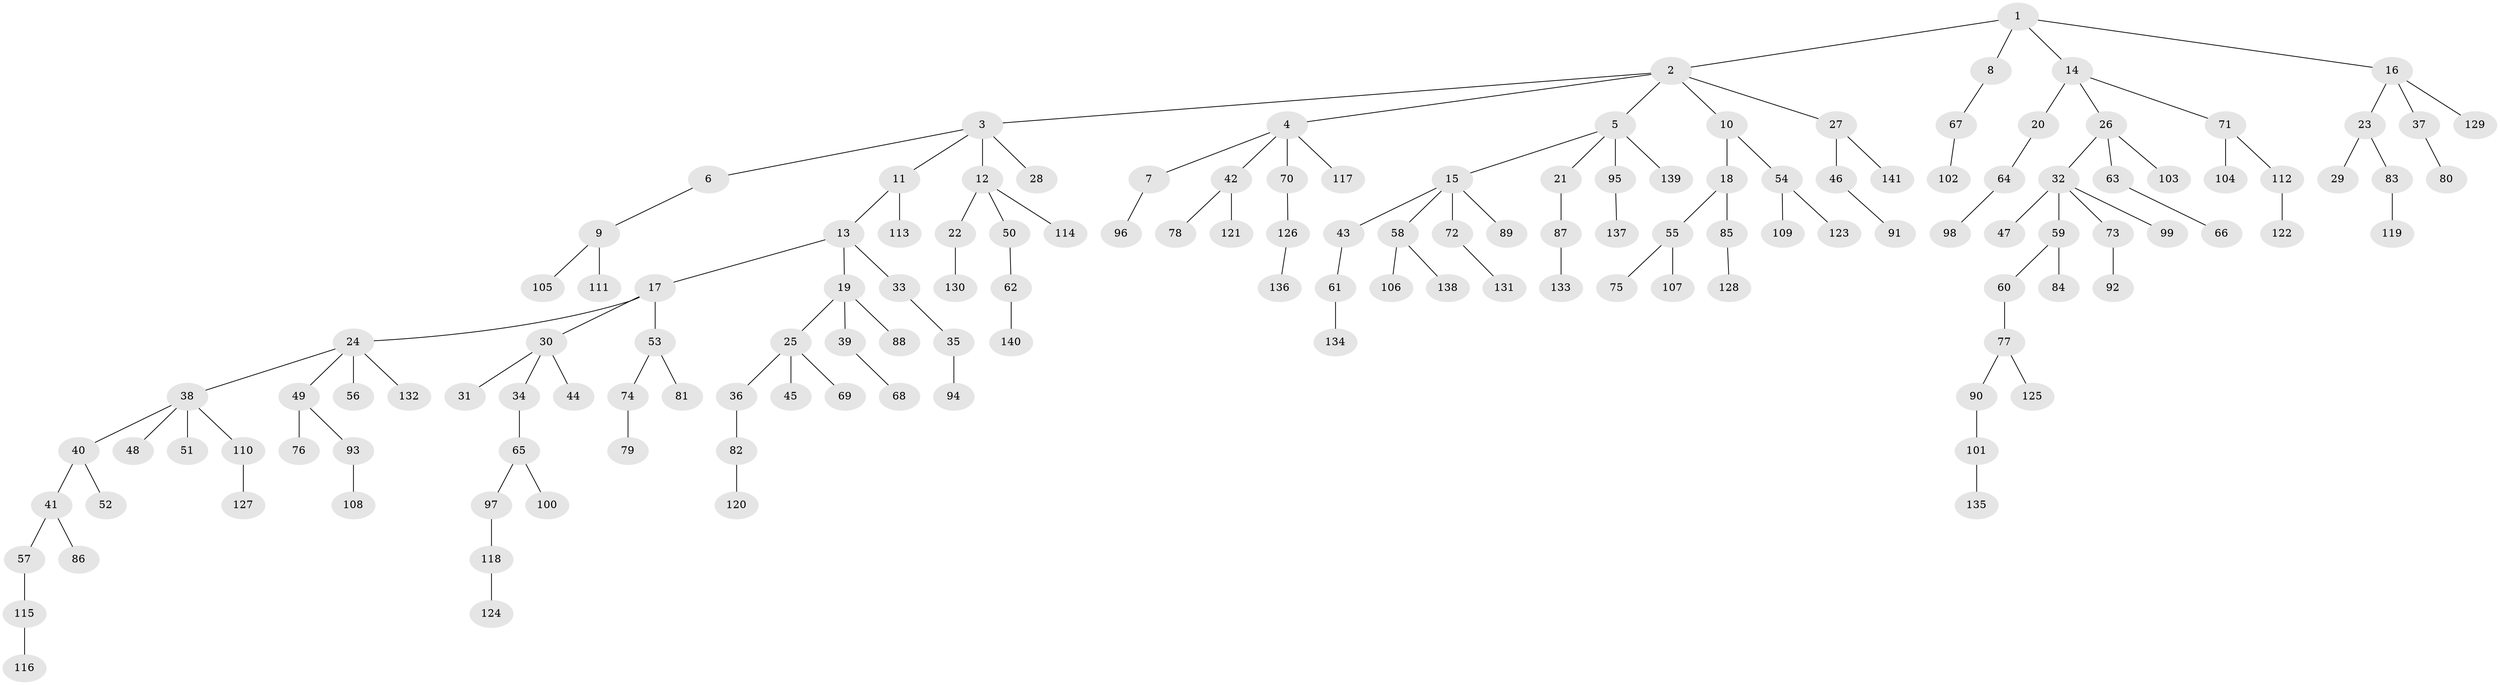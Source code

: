 // coarse degree distribution, {6: 0.017857142857142856, 4: 0.05357142857142857, 3: 0.19642857142857142, 1: 0.4107142857142857, 2: 0.32142857142857145}
// Generated by graph-tools (version 1.1) at 2025/37/03/04/25 23:37:16]
// undirected, 141 vertices, 140 edges
graph export_dot {
  node [color=gray90,style=filled];
  1;
  2;
  3;
  4;
  5;
  6;
  7;
  8;
  9;
  10;
  11;
  12;
  13;
  14;
  15;
  16;
  17;
  18;
  19;
  20;
  21;
  22;
  23;
  24;
  25;
  26;
  27;
  28;
  29;
  30;
  31;
  32;
  33;
  34;
  35;
  36;
  37;
  38;
  39;
  40;
  41;
  42;
  43;
  44;
  45;
  46;
  47;
  48;
  49;
  50;
  51;
  52;
  53;
  54;
  55;
  56;
  57;
  58;
  59;
  60;
  61;
  62;
  63;
  64;
  65;
  66;
  67;
  68;
  69;
  70;
  71;
  72;
  73;
  74;
  75;
  76;
  77;
  78;
  79;
  80;
  81;
  82;
  83;
  84;
  85;
  86;
  87;
  88;
  89;
  90;
  91;
  92;
  93;
  94;
  95;
  96;
  97;
  98;
  99;
  100;
  101;
  102;
  103;
  104;
  105;
  106;
  107;
  108;
  109;
  110;
  111;
  112;
  113;
  114;
  115;
  116;
  117;
  118;
  119;
  120;
  121;
  122;
  123;
  124;
  125;
  126;
  127;
  128;
  129;
  130;
  131;
  132;
  133;
  134;
  135;
  136;
  137;
  138;
  139;
  140;
  141;
  1 -- 2;
  1 -- 8;
  1 -- 14;
  1 -- 16;
  2 -- 3;
  2 -- 4;
  2 -- 5;
  2 -- 10;
  2 -- 27;
  3 -- 6;
  3 -- 11;
  3 -- 12;
  3 -- 28;
  4 -- 7;
  4 -- 42;
  4 -- 70;
  4 -- 117;
  5 -- 15;
  5 -- 21;
  5 -- 95;
  5 -- 139;
  6 -- 9;
  7 -- 96;
  8 -- 67;
  9 -- 105;
  9 -- 111;
  10 -- 18;
  10 -- 54;
  11 -- 13;
  11 -- 113;
  12 -- 22;
  12 -- 50;
  12 -- 114;
  13 -- 17;
  13 -- 19;
  13 -- 33;
  14 -- 20;
  14 -- 26;
  14 -- 71;
  15 -- 43;
  15 -- 58;
  15 -- 72;
  15 -- 89;
  16 -- 23;
  16 -- 37;
  16 -- 129;
  17 -- 24;
  17 -- 30;
  17 -- 53;
  18 -- 55;
  18 -- 85;
  19 -- 25;
  19 -- 39;
  19 -- 88;
  20 -- 64;
  21 -- 87;
  22 -- 130;
  23 -- 29;
  23 -- 83;
  24 -- 38;
  24 -- 49;
  24 -- 56;
  24 -- 132;
  25 -- 36;
  25 -- 45;
  25 -- 69;
  26 -- 32;
  26 -- 63;
  26 -- 103;
  27 -- 46;
  27 -- 141;
  30 -- 31;
  30 -- 34;
  30 -- 44;
  32 -- 47;
  32 -- 59;
  32 -- 73;
  32 -- 99;
  33 -- 35;
  34 -- 65;
  35 -- 94;
  36 -- 82;
  37 -- 80;
  38 -- 40;
  38 -- 48;
  38 -- 51;
  38 -- 110;
  39 -- 68;
  40 -- 41;
  40 -- 52;
  41 -- 57;
  41 -- 86;
  42 -- 78;
  42 -- 121;
  43 -- 61;
  46 -- 91;
  49 -- 76;
  49 -- 93;
  50 -- 62;
  53 -- 74;
  53 -- 81;
  54 -- 109;
  54 -- 123;
  55 -- 75;
  55 -- 107;
  57 -- 115;
  58 -- 106;
  58 -- 138;
  59 -- 60;
  59 -- 84;
  60 -- 77;
  61 -- 134;
  62 -- 140;
  63 -- 66;
  64 -- 98;
  65 -- 97;
  65 -- 100;
  67 -- 102;
  70 -- 126;
  71 -- 104;
  71 -- 112;
  72 -- 131;
  73 -- 92;
  74 -- 79;
  77 -- 90;
  77 -- 125;
  82 -- 120;
  83 -- 119;
  85 -- 128;
  87 -- 133;
  90 -- 101;
  93 -- 108;
  95 -- 137;
  97 -- 118;
  101 -- 135;
  110 -- 127;
  112 -- 122;
  115 -- 116;
  118 -- 124;
  126 -- 136;
}
